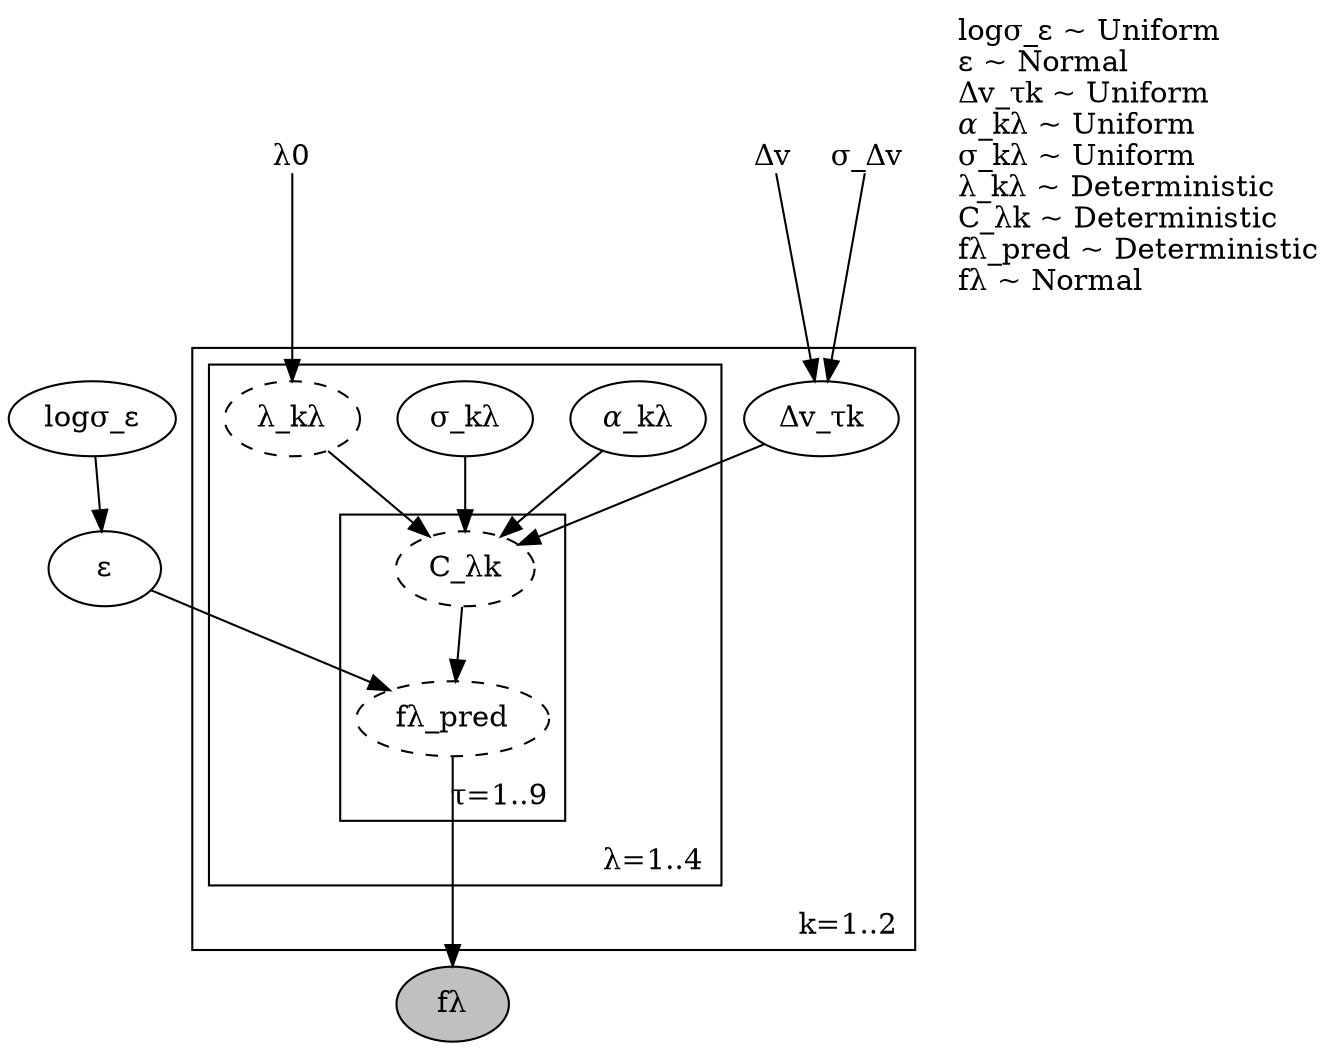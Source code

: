 digraph {
	"logσ_ε" [label="logσ_ε" fillcolor=white shape=ellipse style=filled]
	"ε" [label="ε" fillcolor=white shape=ellipse style=filled]
	"fλ" [label="fλ" fillcolor=grey shape=ellipse style=filled]
	"λ0" [label="λ0" fillcolor=white shape=plain style=filled]
	"Δv" [label="Δv" fillcolor=white shape=plain style=filled]
	"σ_Δv" [label="σ_Δv" fillcolor=white shape=plain style=filled]
	subgraph "cluster_k=1..2" {
		label="k=1..2" labeljust=r labelloc=b
		"Δv_τk" [label="Δv_τk" fillcolor=white shape=ellipse style=filled]
		"𝛼_kλ" [label="𝛼_kλ" fillcolor=white shape=ellipse style=filled]
		"σ_kλ" [label="σ_kλ" fillcolor=white shape=ellipse style=filled]
		"λ_kλ" [label="λ_kλ" fillcolor=white shape=ellipse style="filled,dashed"]
		"C_λk" [label="C_λk" fillcolor=white shape=ellipse style="filled,dashed"]
		"fλ_pred" [label="fλ_pred" fillcolor=white shape=ellipse style="filled,dashed"]
		subgraph "cluster_λ=1..4" {
			label="λ=1..4" labeljust=r labelloc=b
			"𝛼_kλ" [label="𝛼_kλ" fillcolor=white shape=ellipse style=filled]
			"σ_kλ" [label="σ_kλ" fillcolor=white shape=ellipse style=filled]
			"λ_kλ" [label="λ_kλ" fillcolor=white shape=ellipse style="filled,dashed"]
			"C_λk" [label="C_λk" fillcolor=white shape=ellipse style="filled,dashed"]
			"fλ_pred" [label="fλ_pred" fillcolor=white shape=ellipse style="filled,dashed"]
			subgraph "cluster_τ=1..9" {
				label="τ=1..9" labeljust=r labelloc=b
				"C_λk" [label="C_λk" fillcolor=white shape=ellipse style="filled,dashed"]
				"fλ_pred" [label="fλ_pred" fillcolor=white shape=ellipse style="filled,dashed"]
			}
		}
	}
	"logσ_ε" -> "ε"
	"Δv_τk" -> "C_λk"
	"𝛼_kλ" -> "C_λk"
	"σ_kλ" -> "C_λk"
	"λ_kλ" -> "C_λk"
	"ε" -> "fλ_pred"
	"C_λk" -> "fλ_pred"
	"fλ_pred" -> "fλ"
	"Δv" -> "Δv_τk"
	"σ_Δv" -> "Δv_τk"
	"λ0" -> "λ_kλ"
	distribution_description_node [label="logσ_ε ~ Uniform\lε ~ Normal\lΔv_τk ~ Uniform\l𝛼_kλ ~ Uniform\lσ_kλ ~ Uniform\lλ_kλ ~ Deterministic\lC_λk ~ Deterministic\lfλ_pred ~ Deterministic\lfλ ~ Normal\l" shape=plaintext]
}
